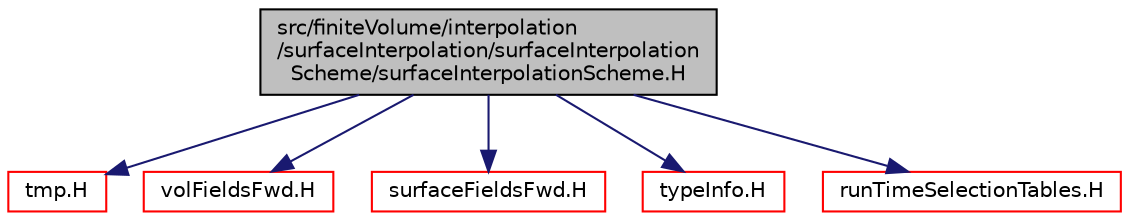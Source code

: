 digraph "src/finiteVolume/interpolation/surfaceInterpolation/surfaceInterpolationScheme/surfaceInterpolationScheme.H"
{
  bgcolor="transparent";
  edge [fontname="Helvetica",fontsize="10",labelfontname="Helvetica",labelfontsize="10"];
  node [fontname="Helvetica",fontsize="10",shape=record];
  Node0 [label="src/finiteVolume/interpolation\l/surfaceInterpolation/surfaceInterpolation\lScheme/surfaceInterpolationScheme.H",height=0.2,width=0.4,color="black", fillcolor="grey75", style="filled", fontcolor="black"];
  Node0 -> Node1 [color="midnightblue",fontsize="10",style="solid",fontname="Helvetica"];
  Node1 [label="tmp.H",height=0.2,width=0.4,color="red",URL="$a11837.html"];
  Node0 -> Node50 [color="midnightblue",fontsize="10",style="solid",fontname="Helvetica"];
  Node50 [label="volFieldsFwd.H",height=0.2,width=0.4,color="red",URL="$a02915.html"];
  Node0 -> Node77 [color="midnightblue",fontsize="10",style="solid",fontname="Helvetica"];
  Node77 [label="surfaceFieldsFwd.H",height=0.2,width=0.4,color="red",URL="$a02900.html"];
  Node0 -> Node78 [color="midnightblue",fontsize="10",style="solid",fontname="Helvetica"];
  Node78 [label="typeInfo.H",height=0.2,width=0.4,color="red",URL="$a10055.html"];
  Node0 -> Node83 [color="midnightblue",fontsize="10",style="solid",fontname="Helvetica"];
  Node83 [label="runTimeSelectionTables.H",height=0.2,width=0.4,color="red",URL="$a09992.html",tooltip="Macros to ease declaration of run-time selection tables. "];
}
